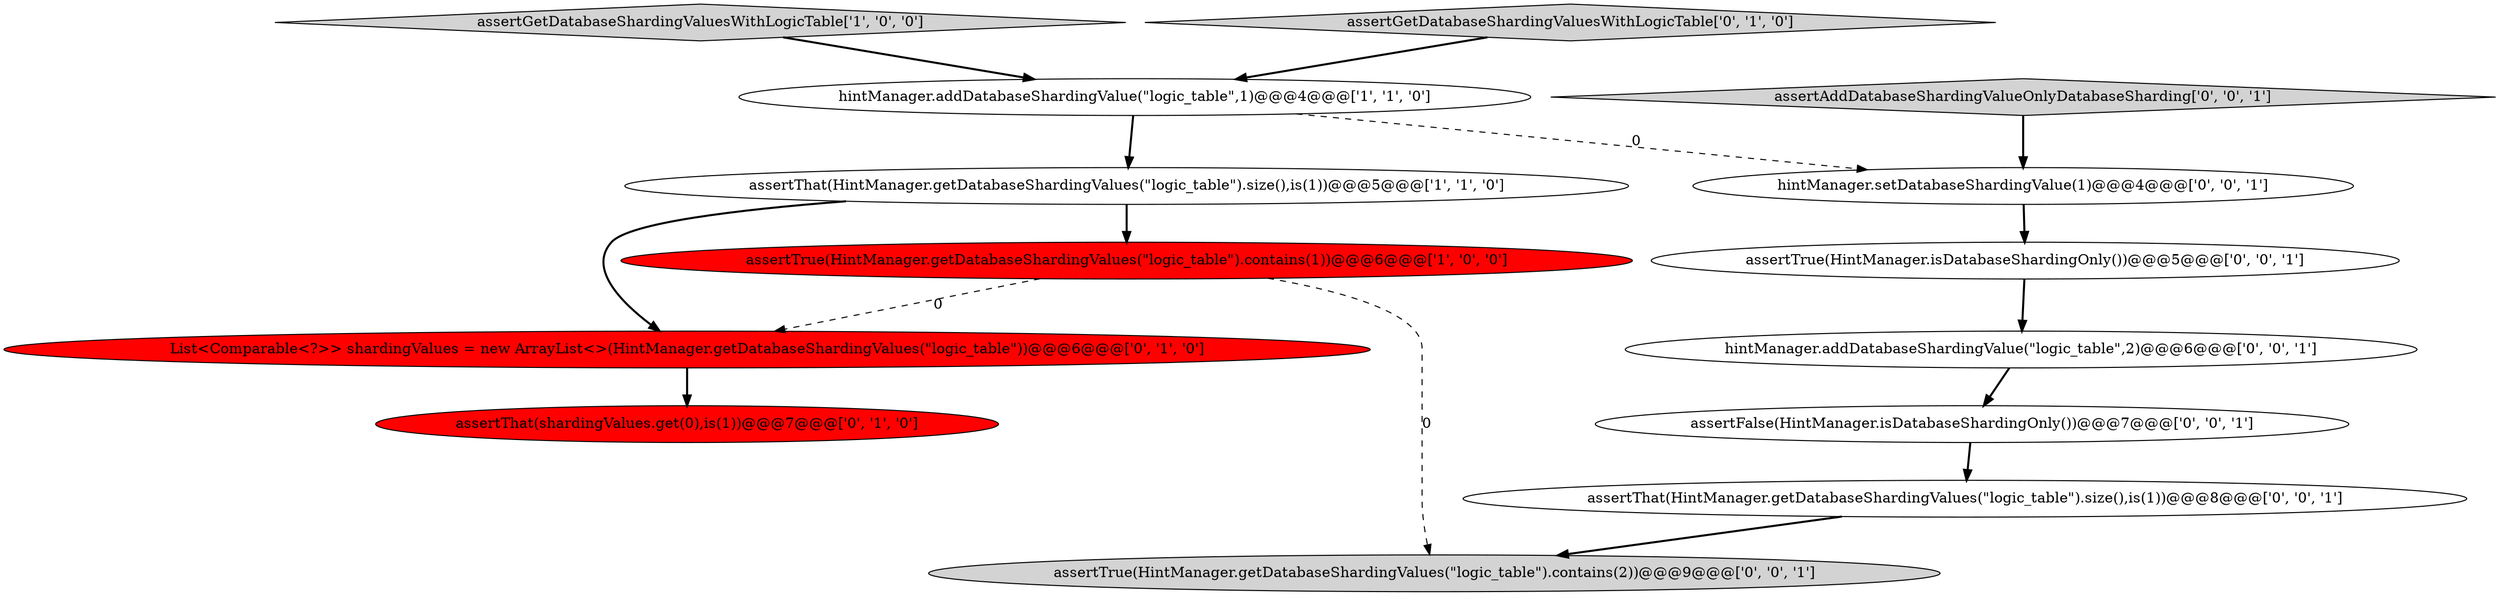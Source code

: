 digraph {
0 [style = filled, label = "assertGetDatabaseShardingValuesWithLogicTable['1', '0', '0']", fillcolor = lightgray, shape = diamond image = "AAA0AAABBB1BBB"];
11 [style = filled, label = "assertTrue(HintManager.getDatabaseShardingValues(\"logic_table\").contains(2))@@@9@@@['0', '0', '1']", fillcolor = lightgray, shape = ellipse image = "AAA0AAABBB3BBB"];
12 [style = filled, label = "assertTrue(HintManager.isDatabaseShardingOnly())@@@5@@@['0', '0', '1']", fillcolor = white, shape = ellipse image = "AAA0AAABBB3BBB"];
6 [style = filled, label = "assertThat(shardingValues.get(0),is(1))@@@7@@@['0', '1', '0']", fillcolor = red, shape = ellipse image = "AAA1AAABBB2BBB"];
5 [style = filled, label = "List<Comparable<?>> shardingValues = new ArrayList<>(HintManager.getDatabaseShardingValues(\"logic_table\"))@@@6@@@['0', '1', '0']", fillcolor = red, shape = ellipse image = "AAA1AAABBB2BBB"];
9 [style = filled, label = "assertFalse(HintManager.isDatabaseShardingOnly())@@@7@@@['0', '0', '1']", fillcolor = white, shape = ellipse image = "AAA0AAABBB3BBB"];
10 [style = filled, label = "assertThat(HintManager.getDatabaseShardingValues(\"logic_table\").size(),is(1))@@@8@@@['0', '0', '1']", fillcolor = white, shape = ellipse image = "AAA0AAABBB3BBB"];
2 [style = filled, label = "assertTrue(HintManager.getDatabaseShardingValues(\"logic_table\").contains(1))@@@6@@@['1', '0', '0']", fillcolor = red, shape = ellipse image = "AAA1AAABBB1BBB"];
4 [style = filled, label = "assertGetDatabaseShardingValuesWithLogicTable['0', '1', '0']", fillcolor = lightgray, shape = diamond image = "AAA0AAABBB2BBB"];
7 [style = filled, label = "hintManager.setDatabaseShardingValue(1)@@@4@@@['0', '0', '1']", fillcolor = white, shape = ellipse image = "AAA0AAABBB3BBB"];
13 [style = filled, label = "assertAddDatabaseShardingValueOnlyDatabaseSharding['0', '0', '1']", fillcolor = lightgray, shape = diamond image = "AAA0AAABBB3BBB"];
3 [style = filled, label = "assertThat(HintManager.getDatabaseShardingValues(\"logic_table\").size(),is(1))@@@5@@@['1', '1', '0']", fillcolor = white, shape = ellipse image = "AAA0AAABBB1BBB"];
8 [style = filled, label = "hintManager.addDatabaseShardingValue(\"logic_table\",2)@@@6@@@['0', '0', '1']", fillcolor = white, shape = ellipse image = "AAA0AAABBB3BBB"];
1 [style = filled, label = "hintManager.addDatabaseShardingValue(\"logic_table\",1)@@@4@@@['1', '1', '0']", fillcolor = white, shape = ellipse image = "AAA0AAABBB1BBB"];
1->3 [style = bold, label=""];
2->11 [style = dashed, label="0"];
2->5 [style = dashed, label="0"];
3->5 [style = bold, label=""];
4->1 [style = bold, label=""];
5->6 [style = bold, label=""];
3->2 [style = bold, label=""];
9->10 [style = bold, label=""];
1->7 [style = dashed, label="0"];
7->12 [style = bold, label=""];
12->8 [style = bold, label=""];
0->1 [style = bold, label=""];
13->7 [style = bold, label=""];
8->9 [style = bold, label=""];
10->11 [style = bold, label=""];
}
